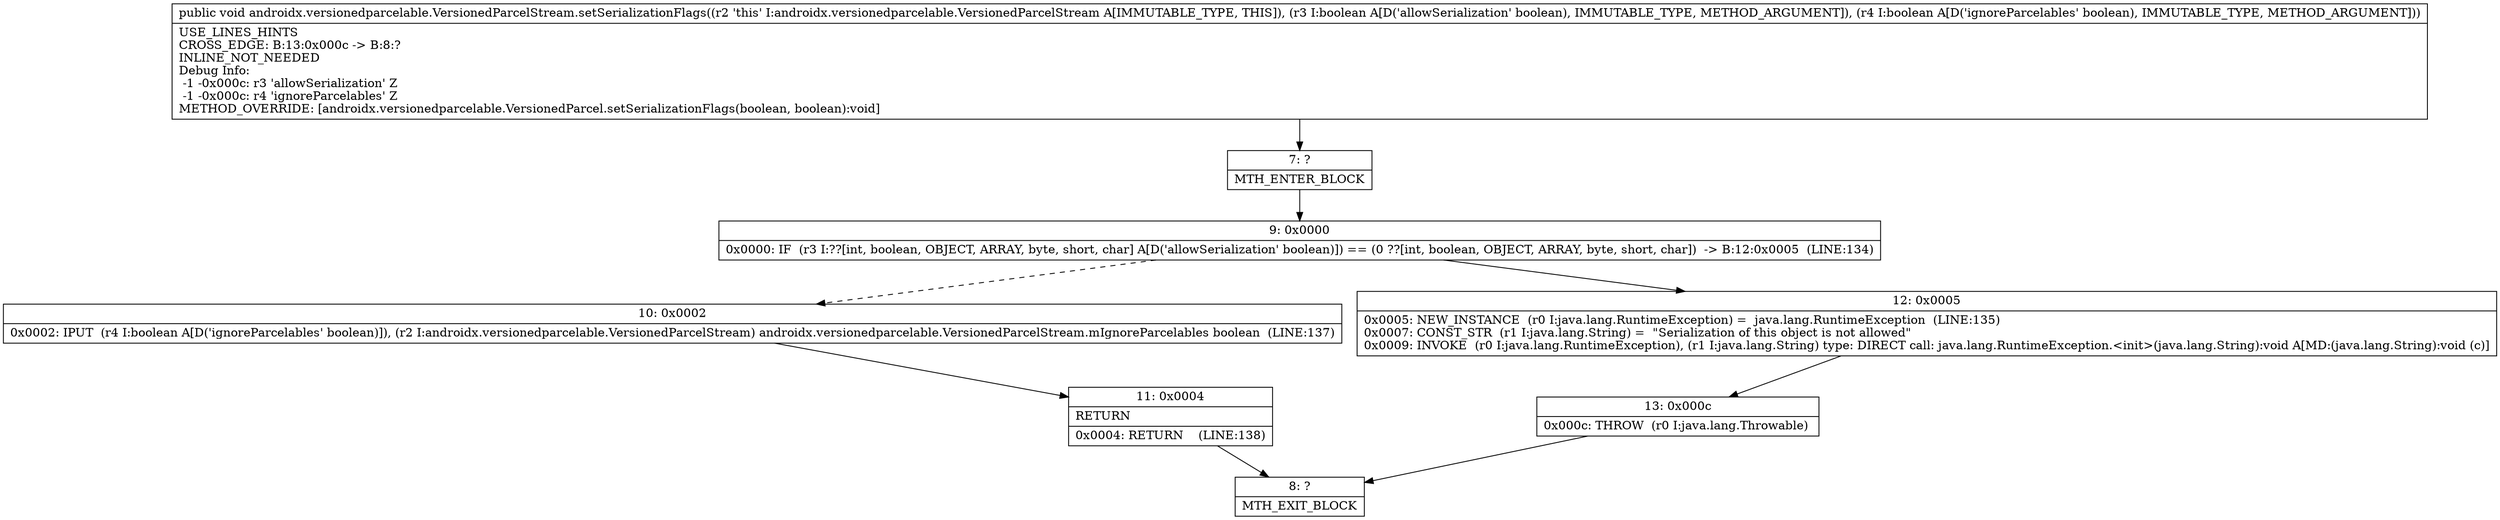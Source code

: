 digraph "CFG forandroidx.versionedparcelable.VersionedParcelStream.setSerializationFlags(ZZ)V" {
Node_7 [shape=record,label="{7\:\ ?|MTH_ENTER_BLOCK\l}"];
Node_9 [shape=record,label="{9\:\ 0x0000|0x0000: IF  (r3 I:??[int, boolean, OBJECT, ARRAY, byte, short, char] A[D('allowSerialization' boolean)]) == (0 ??[int, boolean, OBJECT, ARRAY, byte, short, char])  \-\> B:12:0x0005  (LINE:134)\l}"];
Node_10 [shape=record,label="{10\:\ 0x0002|0x0002: IPUT  (r4 I:boolean A[D('ignoreParcelables' boolean)]), (r2 I:androidx.versionedparcelable.VersionedParcelStream) androidx.versionedparcelable.VersionedParcelStream.mIgnoreParcelables boolean  (LINE:137)\l}"];
Node_11 [shape=record,label="{11\:\ 0x0004|RETURN\l|0x0004: RETURN    (LINE:138)\l}"];
Node_8 [shape=record,label="{8\:\ ?|MTH_EXIT_BLOCK\l}"];
Node_12 [shape=record,label="{12\:\ 0x0005|0x0005: NEW_INSTANCE  (r0 I:java.lang.RuntimeException) =  java.lang.RuntimeException  (LINE:135)\l0x0007: CONST_STR  (r1 I:java.lang.String) =  \"Serialization of this object is not allowed\" \l0x0009: INVOKE  (r0 I:java.lang.RuntimeException), (r1 I:java.lang.String) type: DIRECT call: java.lang.RuntimeException.\<init\>(java.lang.String):void A[MD:(java.lang.String):void (c)]\l}"];
Node_13 [shape=record,label="{13\:\ 0x000c|0x000c: THROW  (r0 I:java.lang.Throwable) \l}"];
MethodNode[shape=record,label="{public void androidx.versionedparcelable.VersionedParcelStream.setSerializationFlags((r2 'this' I:androidx.versionedparcelable.VersionedParcelStream A[IMMUTABLE_TYPE, THIS]), (r3 I:boolean A[D('allowSerialization' boolean), IMMUTABLE_TYPE, METHOD_ARGUMENT]), (r4 I:boolean A[D('ignoreParcelables' boolean), IMMUTABLE_TYPE, METHOD_ARGUMENT]))  | USE_LINES_HINTS\lCROSS_EDGE: B:13:0x000c \-\> B:8:?\lINLINE_NOT_NEEDED\lDebug Info:\l  \-1 \-0x000c: r3 'allowSerialization' Z\l  \-1 \-0x000c: r4 'ignoreParcelables' Z\lMETHOD_OVERRIDE: [androidx.versionedparcelable.VersionedParcel.setSerializationFlags(boolean, boolean):void]\l}"];
MethodNode -> Node_7;Node_7 -> Node_9;
Node_9 -> Node_10[style=dashed];
Node_9 -> Node_12;
Node_10 -> Node_11;
Node_11 -> Node_8;
Node_12 -> Node_13;
Node_13 -> Node_8;
}

